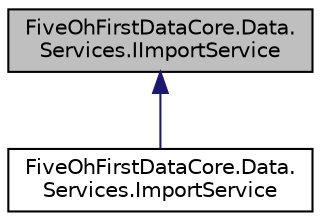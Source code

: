 digraph "FiveOhFirstDataCore.Data.Services.IImportService"
{
 // LATEX_PDF_SIZE
  edge [fontname="Helvetica",fontsize="10",labelfontname="Helvetica",labelfontsize="10"];
  node [fontname="Helvetica",fontsize="10",shape=record];
  Node1 [label="FiveOhFirstDataCore.Data.\lServices.IImportService",height=0.2,width=0.4,color="black", fillcolor="grey75", style="filled", fontcolor="black",tooltip="The IImportService contains methods for importing 501st roster data that has been exported as CSV fil..."];
  Node1 -> Node2 [dir="back",color="midnightblue",fontsize="10",style="solid",fontname="Helvetica"];
  Node2 [label="FiveOhFirstDataCore.Data.\lServices.ImportService",height=0.2,width=0.4,color="black", fillcolor="white", style="filled",URL="$class_five_oh_first_data_core_1_1_data_1_1_services_1_1_import_service.html",tooltip="An implementation of IImportService, the ImportService holds methods to import 501st data that has be..."];
}
